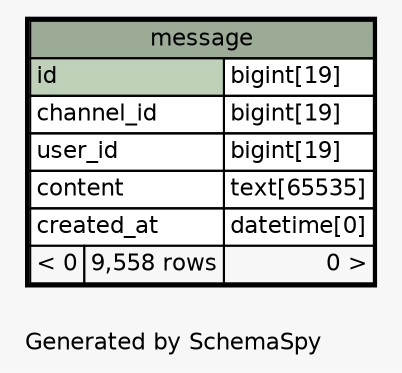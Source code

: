// dot 2.38.0 on Linux 4.4.0-116-generic
// SchemaSpy rev 590
digraph "oneDegreeRelationshipsDiagram" {
  graph [
    rankdir="RL"
    bgcolor="#f7f7f7"
    label="\nGenerated by SchemaSpy"
    labeljust="l"
    nodesep="0.18"
    ranksep="0.46"
    fontname="Helvetica"
    fontsize="11"
  ];
  node [
    fontname="Helvetica"
    fontsize="11"
    shape="plaintext"
  ];
  edge [
    arrowsize="0.8"
  ];
  "message" [
    label=<
    <TABLE BORDER="2" CELLBORDER="1" CELLSPACING="0" BGCOLOR="#ffffff">
      <TR><TD COLSPAN="3" BGCOLOR="#9bab96" ALIGN="CENTER">message</TD></TR>
      <TR><TD PORT="id" COLSPAN="2" BGCOLOR="#bed1b8" ALIGN="LEFT">id</TD><TD PORT="id.type" ALIGN="LEFT">bigint[19]</TD></TR>
      <TR><TD PORT="channel_id" COLSPAN="2" ALIGN="LEFT">channel_id</TD><TD PORT="channel_id.type" ALIGN="LEFT">bigint[19]</TD></TR>
      <TR><TD PORT="user_id" COLSPAN="2" ALIGN="LEFT">user_id</TD><TD PORT="user_id.type" ALIGN="LEFT">bigint[19]</TD></TR>
      <TR><TD PORT="content" COLSPAN="2" ALIGN="LEFT">content</TD><TD PORT="content.type" ALIGN="LEFT">text[65535]</TD></TR>
      <TR><TD PORT="created_at" COLSPAN="2" ALIGN="LEFT">created_at</TD><TD PORT="created_at.type" ALIGN="LEFT">datetime[0]</TD></TR>
      <TR><TD ALIGN="LEFT" BGCOLOR="#f7f7f7">&lt; 0</TD><TD ALIGN="RIGHT" BGCOLOR="#f7f7f7">9,558 rows</TD><TD ALIGN="RIGHT" BGCOLOR="#f7f7f7">0 &gt;</TD></TR>
    </TABLE>>
    URL="message.html"
    tooltip="message"
  ];
}
